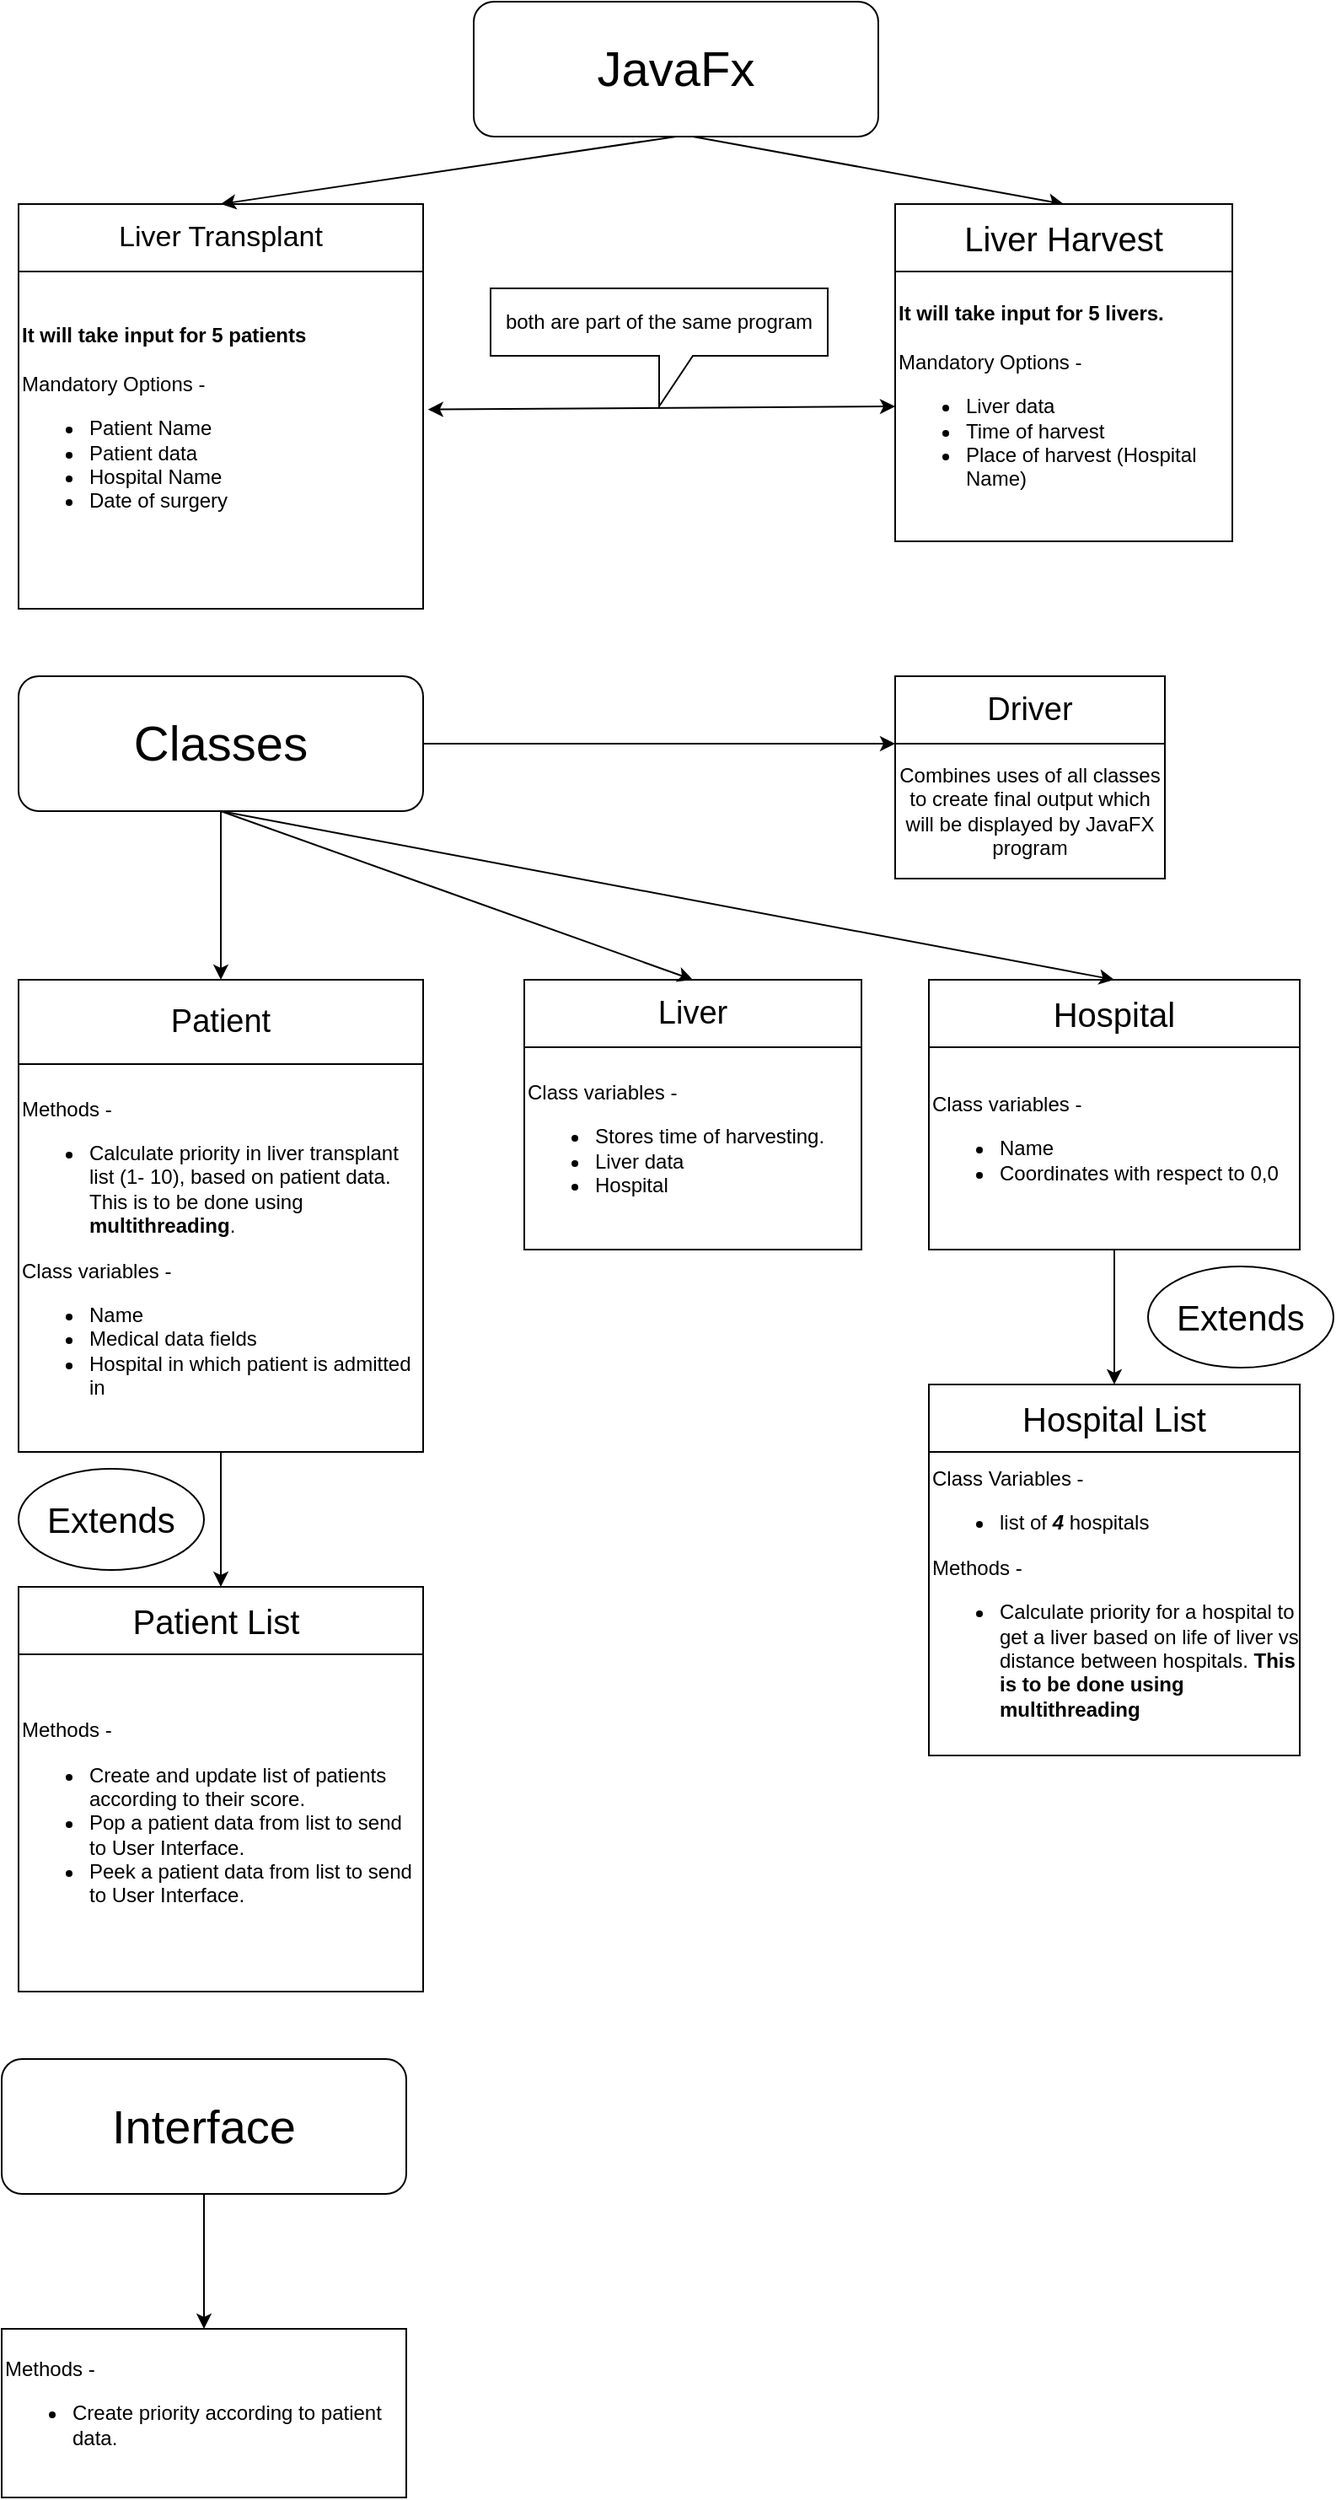 <mxfile version="22.0.4" type="github">
  <diagram id="C5RBs43oDa-KdzZeNtuy" name="Page-1">
    <mxGraphModel dx="1042" dy="665" grid="1" gridSize="10" guides="1" tooltips="1" connect="1" arrows="1" fold="1" page="1" pageScale="1" pageWidth="827" pageHeight="1169" math="0" shadow="0">
      <root>
        <mxCell id="WIyWlLk6GJQsqaUBKTNV-0" />
        <mxCell id="WIyWlLk6GJQsqaUBKTNV-1" parent="WIyWlLk6GJQsqaUBKTNV-0" />
        <mxCell id="K39n9AuO4P9iXG7C3Mja-2" value="" style="edgeStyle=orthogonalEdgeStyle;rounded=0;orthogonalLoop=1;jettySize=auto;html=1;" edge="1" parent="WIyWlLk6GJQsqaUBKTNV-1" source="K39n9AuO4P9iXG7C3Mja-0" target="K39n9AuO4P9iXG7C3Mja-1">
          <mxGeometry relative="1" as="geometry" />
        </mxCell>
        <mxCell id="K39n9AuO4P9iXG7C3Mja-0" value="&lt;font style=&quot;font-size: 19px;&quot;&gt;Patient&lt;/font&gt;" style="rounded=0;whiteSpace=wrap;html=1;" vertex="1" parent="WIyWlLk6GJQsqaUBKTNV-1">
          <mxGeometry x="40" y="620" width="240" height="50" as="geometry" />
        </mxCell>
        <mxCell id="K39n9AuO4P9iXG7C3Mja-1" value="Methods -&amp;nbsp;&lt;br&gt;&lt;ul&gt;&lt;li&gt;Calculate priority in liver transplant list (1- 10), based on patient data. This is to be done using &lt;b&gt;multithreading&lt;/b&gt;.&lt;/li&gt;&lt;/ul&gt;Class variables -&amp;nbsp;&lt;br&gt;&lt;ul&gt;&lt;li&gt;Name&lt;/li&gt;&lt;li&gt;Medical data fields&lt;/li&gt;&lt;li&gt;Hospital in which patient is admitted in&amp;nbsp;&lt;/li&gt;&lt;/ul&gt;" style="rounded=0;whiteSpace=wrap;html=1;align=left;" vertex="1" parent="WIyWlLk6GJQsqaUBKTNV-1">
          <mxGeometry x="40" y="670" width="240" height="230" as="geometry" />
        </mxCell>
        <mxCell id="K39n9AuO4P9iXG7C3Mja-4" value="&lt;span style=&quot;font-size: 17px;&quot;&gt;Liver Transplant&lt;/span&gt;" style="rounded=0;whiteSpace=wrap;html=1;" vertex="1" parent="WIyWlLk6GJQsqaUBKTNV-1">
          <mxGeometry x="40" y="160" width="240" height="40" as="geometry" />
        </mxCell>
        <mxCell id="K39n9AuO4P9iXG7C3Mja-6" value="&lt;span style=&quot;background-color: initial;&quot;&gt;&lt;b&gt;It will take input for 5 patients&lt;br&gt;&lt;/b&gt;&lt;br&gt;Mandatory Options -&amp;nbsp;&lt;br&gt;&lt;ul&gt;&lt;li&gt;Patient Name&lt;/li&gt;&lt;li&gt;Patient data&lt;/li&gt;&lt;li&gt;Hospital Name&lt;/li&gt;&lt;li&gt;Date of surgery&lt;/li&gt;&lt;/ul&gt;&lt;br&gt;&lt;/span&gt;" style="rounded=0;whiteSpace=wrap;html=1;align=left;" vertex="1" parent="WIyWlLk6GJQsqaUBKTNV-1">
          <mxGeometry x="40" y="200" width="240" height="200" as="geometry" />
        </mxCell>
        <mxCell id="K39n9AuO4P9iXG7C3Mja-8" value="&lt;font style=&quot;font-size: 20px;&quot;&gt;Patient List&amp;nbsp;&lt;/font&gt;" style="rounded=0;whiteSpace=wrap;html=1;" vertex="1" parent="WIyWlLk6GJQsqaUBKTNV-1">
          <mxGeometry x="40" y="980" width="240" height="40" as="geometry" />
        </mxCell>
        <mxCell id="K39n9AuO4P9iXG7C3Mja-9" value="Methods -&amp;nbsp;&lt;br&gt;&lt;ul&gt;&lt;li&gt;Create and update list of patients according to their score.&lt;/li&gt;&lt;li&gt;Pop a patient data from list to send to User Interface.&lt;/li&gt;&lt;li&gt;Peek a patient data from list to send to User Interface.&lt;/li&gt;&lt;/ul&gt;" style="rounded=0;whiteSpace=wrap;html=1;align=left;" vertex="1" parent="WIyWlLk6GJQsqaUBKTNV-1">
          <mxGeometry x="40" y="1020" width="240" height="200" as="geometry" />
        </mxCell>
        <mxCell id="K39n9AuO4P9iXG7C3Mja-10" value="&lt;font style=&quot;font-size: 29px;&quot;&gt;JavaFx&lt;/font&gt;" style="rounded=1;whiteSpace=wrap;html=1;" vertex="1" parent="WIyWlLk6GJQsqaUBKTNV-1">
          <mxGeometry x="310" y="40" width="240" height="80" as="geometry" />
        </mxCell>
        <mxCell id="K39n9AuO4P9iXG7C3Mja-11" value="" style="endArrow=classic;html=1;rounded=0;exitX=0.5;exitY=1;exitDx=0;exitDy=0;entryX=0.5;entryY=0;entryDx=0;entryDy=0;" edge="1" parent="WIyWlLk6GJQsqaUBKTNV-1" source="K39n9AuO4P9iXG7C3Mja-10" target="K39n9AuO4P9iXG7C3Mja-4">
          <mxGeometry width="50" height="50" relative="1" as="geometry">
            <mxPoint x="390" y="380" as="sourcePoint" />
            <mxPoint x="440" y="330" as="targetPoint" />
          </mxGeometry>
        </mxCell>
        <mxCell id="K39n9AuO4P9iXG7C3Mja-13" value="&lt;font style=&quot;font-size: 29px;&quot;&gt;Classes&lt;/font&gt;" style="rounded=1;whiteSpace=wrap;html=1;" vertex="1" parent="WIyWlLk6GJQsqaUBKTNV-1">
          <mxGeometry x="40" y="440" width="240" height="80" as="geometry" />
        </mxCell>
        <mxCell id="K39n9AuO4P9iXG7C3Mja-14" value="" style="endArrow=classic;html=1;rounded=0;exitX=0.5;exitY=1;exitDx=0;exitDy=0;entryX=0.5;entryY=0;entryDx=0;entryDy=0;" edge="1" parent="WIyWlLk6GJQsqaUBKTNV-1" source="K39n9AuO4P9iXG7C3Mja-13" target="K39n9AuO4P9iXG7C3Mja-0">
          <mxGeometry width="50" height="50" relative="1" as="geometry">
            <mxPoint x="-50" y="780" as="sourcePoint" />
            <mxPoint y="730" as="targetPoint" />
          </mxGeometry>
        </mxCell>
        <mxCell id="K39n9AuO4P9iXG7C3Mja-15" value="" style="endArrow=classic;html=1;rounded=0;exitX=0.5;exitY=1;exitDx=0;exitDy=0;entryX=0.5;entryY=0;entryDx=0;entryDy=0;" edge="1" parent="WIyWlLk6GJQsqaUBKTNV-1" source="K39n9AuO4P9iXG7C3Mja-1" target="K39n9AuO4P9iXG7C3Mja-8">
          <mxGeometry width="50" height="50" relative="1" as="geometry">
            <mxPoint x="-50" y="840" as="sourcePoint" />
            <mxPoint y="790" as="targetPoint" />
          </mxGeometry>
        </mxCell>
        <mxCell id="K39n9AuO4P9iXG7C3Mja-18" value="&lt;font style=&quot;font-size: 21px;&quot;&gt;Extends&lt;/font&gt;" style="ellipse;whiteSpace=wrap;html=1;" vertex="1" parent="WIyWlLk6GJQsqaUBKTNV-1">
          <mxGeometry x="40" y="910" width="110" height="60" as="geometry" />
        </mxCell>
        <mxCell id="K39n9AuO4P9iXG7C3Mja-20" value="&lt;font style=&quot;font-size: 28px;&quot;&gt;Interface&lt;/font&gt;" style="rounded=1;whiteSpace=wrap;html=1;" vertex="1" parent="WIyWlLk6GJQsqaUBKTNV-1">
          <mxGeometry x="30" y="1260" width="240" height="80" as="geometry" />
        </mxCell>
        <mxCell id="K39n9AuO4P9iXG7C3Mja-21" value="" style="endArrow=classic;html=1;rounded=0;exitX=0.5;exitY=1;exitDx=0;exitDy=0;" edge="1" parent="WIyWlLk6GJQsqaUBKTNV-1" source="K39n9AuO4P9iXG7C3Mja-20" target="K39n9AuO4P9iXG7C3Mja-22">
          <mxGeometry width="50" height="50" relative="1" as="geometry">
            <mxPoint x="380" y="1270" as="sourcePoint" />
            <mxPoint x="150" y="1420" as="targetPoint" />
          </mxGeometry>
        </mxCell>
        <mxCell id="K39n9AuO4P9iXG7C3Mja-22" value="Methods -&amp;nbsp;&lt;br&gt;&lt;ul&gt;&lt;li&gt;Create priority according to patient data.&lt;/li&gt;&lt;/ul&gt;" style="rounded=0;whiteSpace=wrap;html=1;align=left;" vertex="1" parent="WIyWlLk6GJQsqaUBKTNV-1">
          <mxGeometry x="30" y="1420" width="240" height="100" as="geometry" />
        </mxCell>
        <mxCell id="K39n9AuO4P9iXG7C3Mja-23" value="&lt;font style=&quot;font-size: 19px;&quot;&gt;Liver&lt;/font&gt;" style="rounded=0;whiteSpace=wrap;html=1;" vertex="1" parent="WIyWlLk6GJQsqaUBKTNV-1">
          <mxGeometry x="340" y="620" width="200" height="40" as="geometry" />
        </mxCell>
        <mxCell id="K39n9AuO4P9iXG7C3Mja-24" value="Class variables -&amp;nbsp;&lt;br&gt;&lt;ul&gt;&lt;li&gt;Stores time of harvesting.&lt;/li&gt;&lt;li&gt;Liver data&lt;/li&gt;&lt;li&gt;Hospital&amp;nbsp;&lt;/li&gt;&lt;/ul&gt;" style="rounded=0;whiteSpace=wrap;html=1;align=left;" vertex="1" parent="WIyWlLk6GJQsqaUBKTNV-1">
          <mxGeometry x="340" y="660" width="200" height="120" as="geometry" />
        </mxCell>
        <mxCell id="K39n9AuO4P9iXG7C3Mja-26" value="" style="endArrow=classic;html=1;rounded=0;exitX=0.5;exitY=1;exitDx=0;exitDy=0;entryX=0.5;entryY=0;entryDx=0;entryDy=0;" edge="1" parent="WIyWlLk6GJQsqaUBKTNV-1" source="K39n9AuO4P9iXG7C3Mja-13" target="K39n9AuO4P9iXG7C3Mja-23">
          <mxGeometry width="50" height="50" relative="1" as="geometry">
            <mxPoint x="440" y="520" as="sourcePoint" />
            <mxPoint x="440" y="560" as="targetPoint" />
          </mxGeometry>
        </mxCell>
        <mxCell id="K39n9AuO4P9iXG7C3Mja-27" value="&lt;font style=&quot;font-size: 20px;&quot;&gt;Hospital&lt;/font&gt;" style="rounded=0;whiteSpace=wrap;html=1;" vertex="1" parent="WIyWlLk6GJQsqaUBKTNV-1">
          <mxGeometry x="580" y="620" width="220" height="40" as="geometry" />
        </mxCell>
        <mxCell id="K39n9AuO4P9iXG7C3Mja-30" value="" style="endArrow=classic;html=1;rounded=0;entryX=0.5;entryY=0;entryDx=0;entryDy=0;exitX=0.5;exitY=1;exitDx=0;exitDy=0;" edge="1" parent="WIyWlLk6GJQsqaUBKTNV-1" source="K39n9AuO4P9iXG7C3Mja-13" target="K39n9AuO4P9iXG7C3Mja-27">
          <mxGeometry width="50" height="50" relative="1" as="geometry">
            <mxPoint x="390" y="640" as="sourcePoint" />
            <mxPoint x="440" y="590" as="targetPoint" />
          </mxGeometry>
        </mxCell>
        <mxCell id="K39n9AuO4P9iXG7C3Mja-31" value="Class variables -&amp;nbsp;&lt;br&gt;&lt;ul&gt;&lt;li&gt;Name&lt;/li&gt;&lt;li&gt;Coordinates with respect to 0,0&lt;/li&gt;&lt;/ul&gt;" style="rounded=0;whiteSpace=wrap;html=1;align=left;" vertex="1" parent="WIyWlLk6GJQsqaUBKTNV-1">
          <mxGeometry x="580" y="660" width="220" height="120" as="geometry" />
        </mxCell>
        <mxCell id="K39n9AuO4P9iXG7C3Mja-32" value="" style="endArrow=classic;html=1;rounded=0;exitX=0.5;exitY=1;exitDx=0;exitDy=0;" edge="1" parent="WIyWlLk6GJQsqaUBKTNV-1" source="K39n9AuO4P9iXG7C3Mja-31" target="K39n9AuO4P9iXG7C3Mja-33">
          <mxGeometry width="50" height="50" relative="1" as="geometry">
            <mxPoint x="390" y="890" as="sourcePoint" />
            <mxPoint x="700" y="860" as="targetPoint" />
          </mxGeometry>
        </mxCell>
        <mxCell id="K39n9AuO4P9iXG7C3Mja-33" value="&lt;font style=&quot;font-size: 20px;&quot;&gt;Hospital List&lt;/font&gt;" style="rounded=0;whiteSpace=wrap;html=1;" vertex="1" parent="WIyWlLk6GJQsqaUBKTNV-1">
          <mxGeometry x="580" y="860" width="220" height="40" as="geometry" />
        </mxCell>
        <mxCell id="K39n9AuO4P9iXG7C3Mja-34" value="Class Variables -&amp;nbsp;&lt;br&gt;&lt;ul&gt;&lt;li&gt;list of&amp;nbsp;&lt;b&gt;&lt;i&gt;4&lt;/i&gt;&lt;/b&gt; hospitals&lt;/li&gt;&lt;/ul&gt;Methods -&amp;nbsp;&lt;br&gt;&lt;ul&gt;&lt;li&gt;Calculate priority for a hospital to get a liver based on life of liver vs distance between hospitals. &lt;b&gt;This is to be done using multithreading&lt;/b&gt;&lt;/li&gt;&lt;/ul&gt;" style="rounded=0;whiteSpace=wrap;html=1;align=left;" vertex="1" parent="WIyWlLk6GJQsqaUBKTNV-1">
          <mxGeometry x="580" y="900" width="220" height="180" as="geometry" />
        </mxCell>
        <mxCell id="K39n9AuO4P9iXG7C3Mja-35" value="&lt;font style=&quot;font-size: 21px;&quot;&gt;Extends&lt;/font&gt;" style="ellipse;whiteSpace=wrap;html=1;" vertex="1" parent="WIyWlLk6GJQsqaUBKTNV-1">
          <mxGeometry x="710" y="790" width="110" height="60" as="geometry" />
        </mxCell>
        <mxCell id="K39n9AuO4P9iXG7C3Mja-36" value="" style="endArrow=classic;html=1;rounded=0;entryX=0.5;entryY=0;entryDx=0;entryDy=0;" edge="1" parent="WIyWlLk6GJQsqaUBKTNV-1" target="K39n9AuO4P9iXG7C3Mja-38">
          <mxGeometry width="50" height="50" relative="1" as="geometry">
            <mxPoint x="440" y="120" as="sourcePoint" />
            <mxPoint x="580" y="143.333" as="targetPoint" />
          </mxGeometry>
        </mxCell>
        <mxCell id="K39n9AuO4P9iXG7C3Mja-38" value="&lt;font style=&quot;font-size: 20px;&quot;&gt;Liver Harvest&lt;/font&gt;" style="rounded=0;whiteSpace=wrap;html=1;" vertex="1" parent="WIyWlLk6GJQsqaUBKTNV-1">
          <mxGeometry x="560" y="160" width="200" height="40" as="geometry" />
        </mxCell>
        <mxCell id="K39n9AuO4P9iXG7C3Mja-39" value="&lt;b&gt;It will take input for 5 livers.&lt;/b&gt;&lt;br&gt;&lt;br&gt;Mandatory Options -&amp;nbsp;&lt;br&gt;&lt;ul&gt;&lt;li&gt;Liver data&lt;/li&gt;&lt;li&gt;Time of harvest&lt;/li&gt;&lt;li&gt;Place of harvest (Hospital Name)&lt;/li&gt;&lt;/ul&gt;" style="rounded=0;whiteSpace=wrap;html=1;align=left;" vertex="1" parent="WIyWlLk6GJQsqaUBKTNV-1">
          <mxGeometry x="560" y="200" width="200" height="160" as="geometry" />
        </mxCell>
        <mxCell id="K39n9AuO4P9iXG7C3Mja-40" value="" style="endArrow=classic;startArrow=classic;html=1;rounded=0;exitX=1.012;exitY=0.409;exitDx=0;exitDy=0;entryX=0;entryY=0.5;entryDx=0;entryDy=0;exitPerimeter=0;" edge="1" parent="WIyWlLk6GJQsqaUBKTNV-1" source="K39n9AuO4P9iXG7C3Mja-6" target="K39n9AuO4P9iXG7C3Mja-39">
          <mxGeometry width="50" height="50" relative="1" as="geometry">
            <mxPoint x="390" y="360" as="sourcePoint" />
            <mxPoint x="440" y="310" as="targetPoint" />
          </mxGeometry>
        </mxCell>
        <mxCell id="K39n9AuO4P9iXG7C3Mja-42" value="both are part of the same program" style="shape=callout;whiteSpace=wrap;html=1;perimeter=calloutPerimeter;" vertex="1" parent="WIyWlLk6GJQsqaUBKTNV-1">
          <mxGeometry x="320" y="210" width="200" height="70" as="geometry" />
        </mxCell>
        <mxCell id="K39n9AuO4P9iXG7C3Mja-43" value="" style="endArrow=classic;html=1;rounded=0;exitX=1;exitY=0.5;exitDx=0;exitDy=0;entryX=0;entryY=0;entryDx=0;entryDy=0;" edge="1" parent="WIyWlLk6GJQsqaUBKTNV-1" source="K39n9AuO4P9iXG7C3Mja-13" target="K39n9AuO4P9iXG7C3Mja-45">
          <mxGeometry width="50" height="50" relative="1" as="geometry">
            <mxPoint x="390" y="670" as="sourcePoint" />
            <mxPoint x="480" y="480" as="targetPoint" />
          </mxGeometry>
        </mxCell>
        <mxCell id="K39n9AuO4P9iXG7C3Mja-44" value="&lt;font style=&quot;font-size: 19px;&quot;&gt;Driver&lt;/font&gt;" style="rounded=0;whiteSpace=wrap;html=1;" vertex="1" parent="WIyWlLk6GJQsqaUBKTNV-1">
          <mxGeometry x="560" y="440" width="160" height="40" as="geometry" />
        </mxCell>
        <mxCell id="K39n9AuO4P9iXG7C3Mja-45" value="Combines uses of all classes to create final output which will be displayed by JavaFX program" style="rounded=0;whiteSpace=wrap;html=1;" vertex="1" parent="WIyWlLk6GJQsqaUBKTNV-1">
          <mxGeometry x="560" y="480" width="160" height="80" as="geometry" />
        </mxCell>
      </root>
    </mxGraphModel>
  </diagram>
</mxfile>
